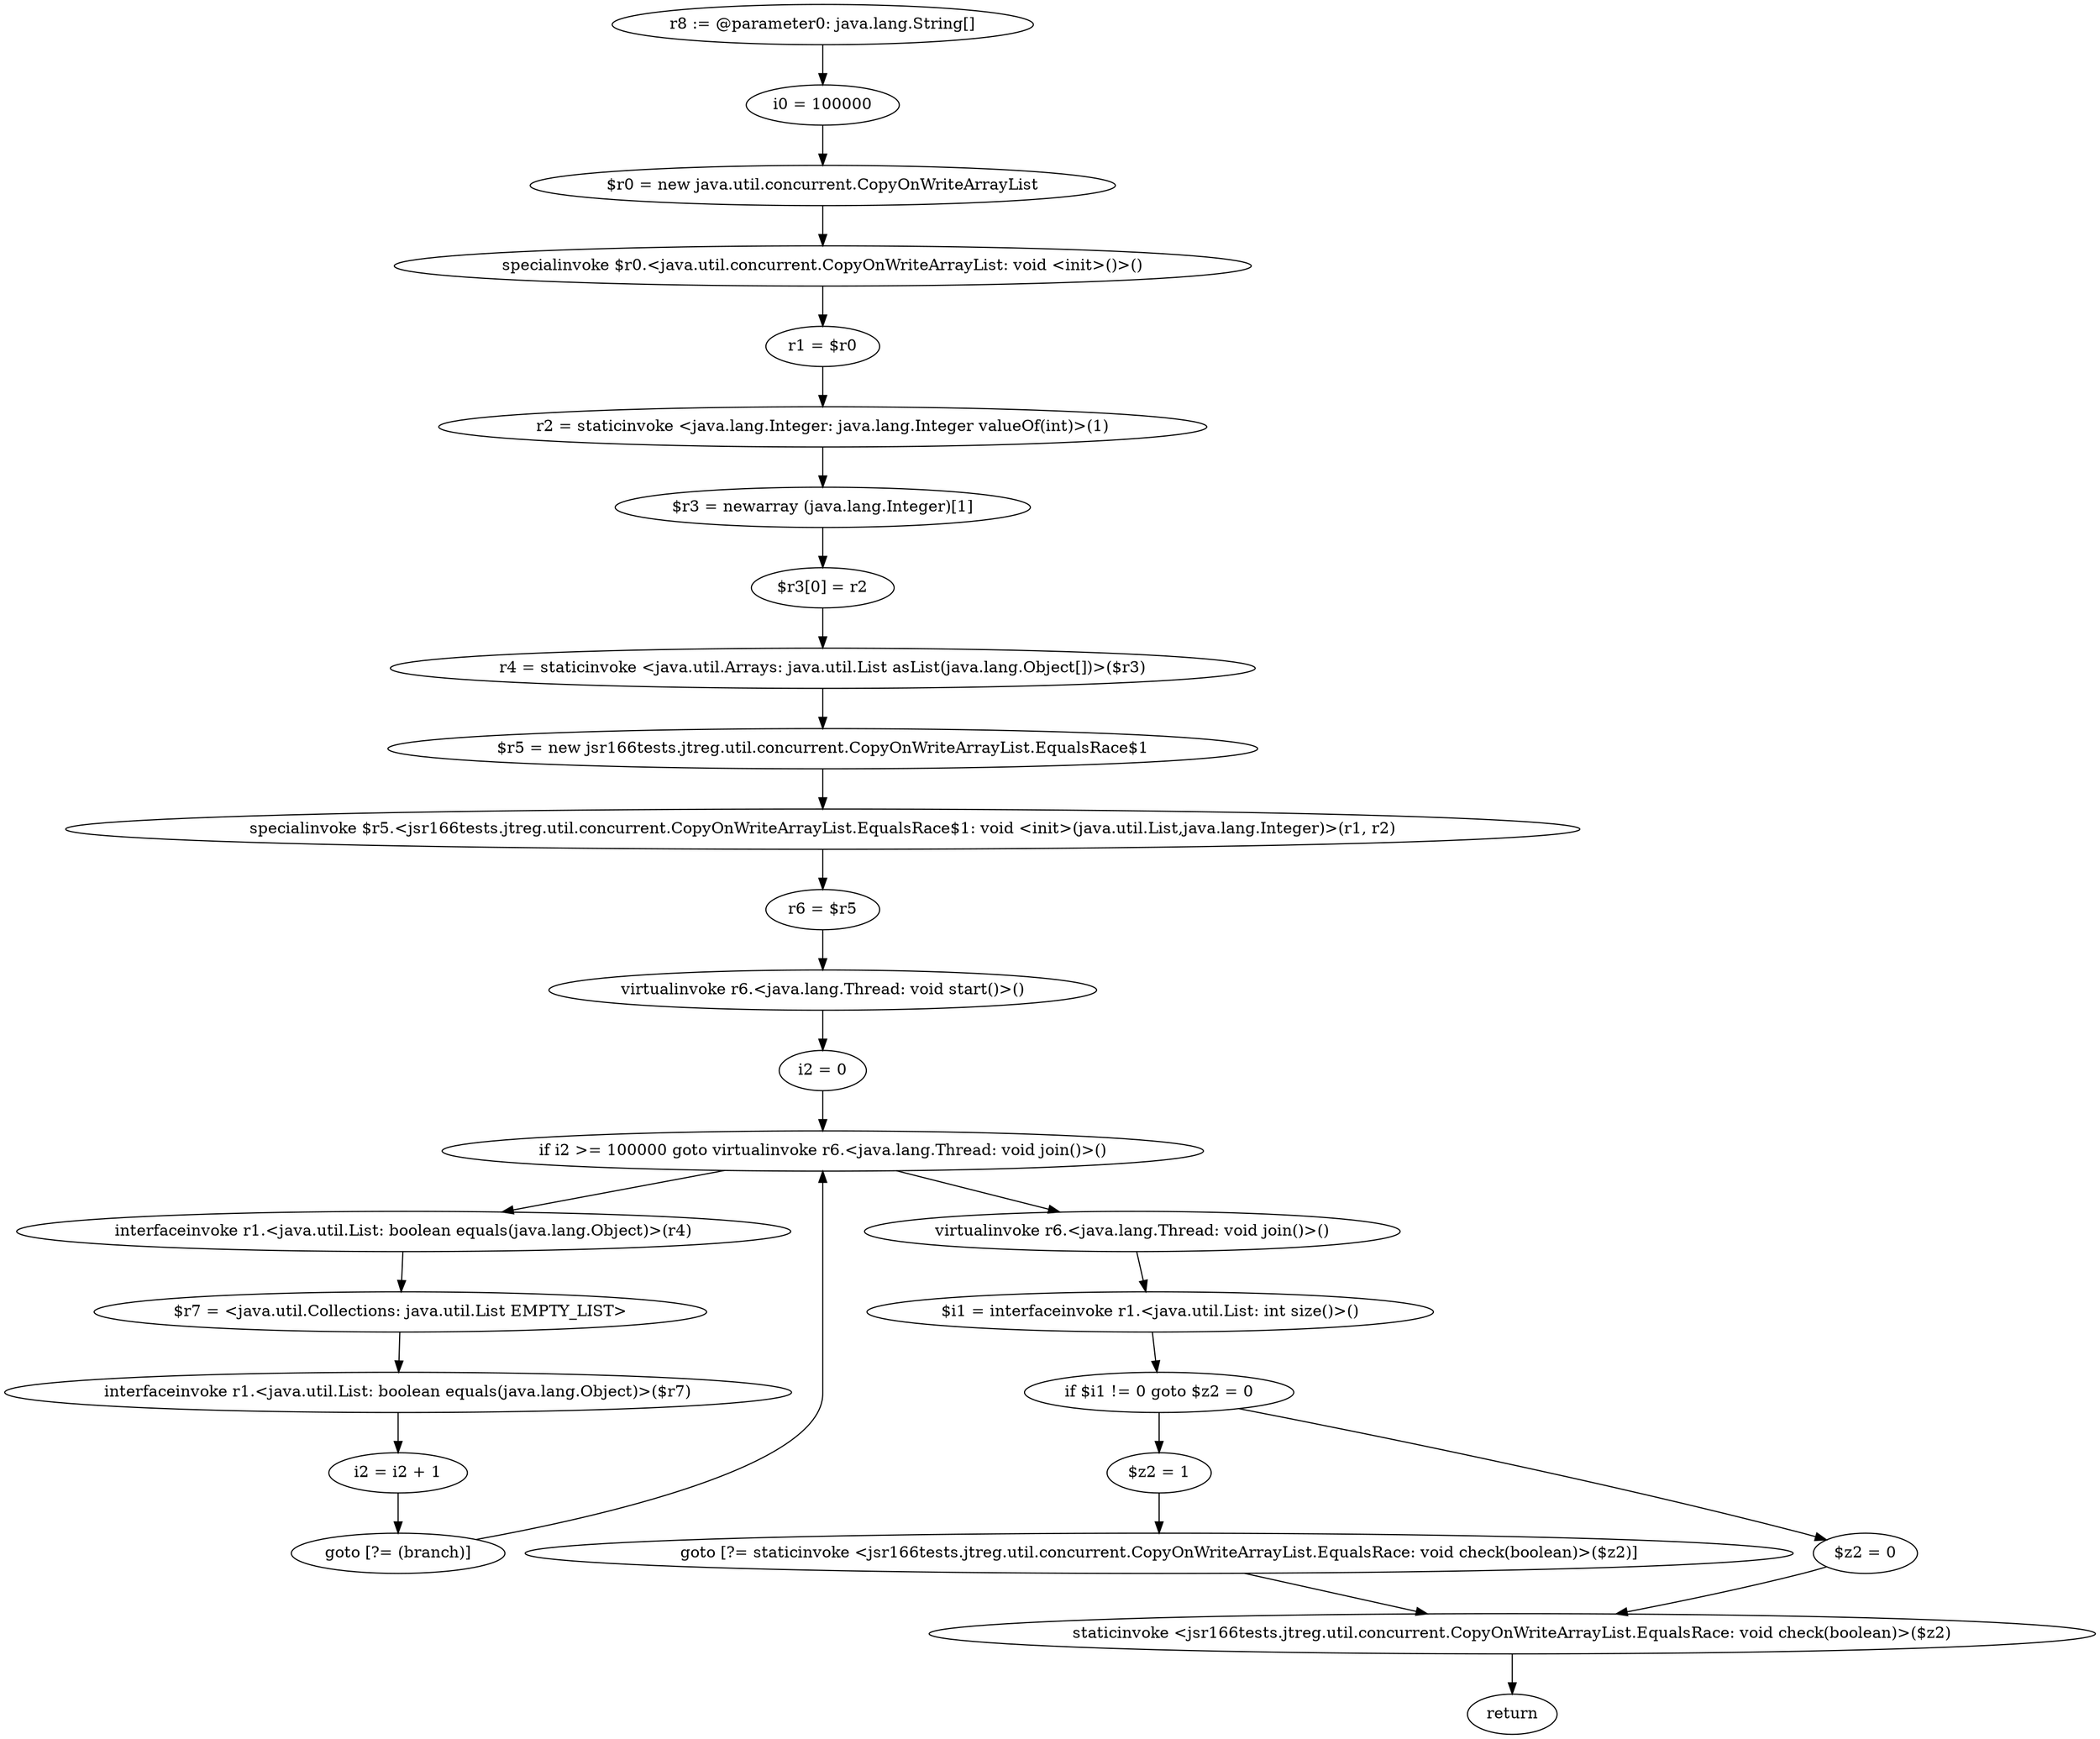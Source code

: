 digraph "unitGraph" {
    "r8 := @parameter0: java.lang.String[]"
    "i0 = 100000"
    "$r0 = new java.util.concurrent.CopyOnWriteArrayList"
    "specialinvoke $r0.<java.util.concurrent.CopyOnWriteArrayList: void <init>()>()"
    "r1 = $r0"
    "r2 = staticinvoke <java.lang.Integer: java.lang.Integer valueOf(int)>(1)"
    "$r3 = newarray (java.lang.Integer)[1]"
    "$r3[0] = r2"
    "r4 = staticinvoke <java.util.Arrays: java.util.List asList(java.lang.Object[])>($r3)"
    "$r5 = new jsr166tests.jtreg.util.concurrent.CopyOnWriteArrayList.EqualsRace$1"
    "specialinvoke $r5.<jsr166tests.jtreg.util.concurrent.CopyOnWriteArrayList.EqualsRace$1: void <init>(java.util.List,java.lang.Integer)>(r1, r2)"
    "r6 = $r5"
    "virtualinvoke r6.<java.lang.Thread: void start()>()"
    "i2 = 0"
    "if i2 >= 100000 goto virtualinvoke r6.<java.lang.Thread: void join()>()"
    "interfaceinvoke r1.<java.util.List: boolean equals(java.lang.Object)>(r4)"
    "$r7 = <java.util.Collections: java.util.List EMPTY_LIST>"
    "interfaceinvoke r1.<java.util.List: boolean equals(java.lang.Object)>($r7)"
    "i2 = i2 + 1"
    "goto [?= (branch)]"
    "virtualinvoke r6.<java.lang.Thread: void join()>()"
    "$i1 = interfaceinvoke r1.<java.util.List: int size()>()"
    "if $i1 != 0 goto $z2 = 0"
    "$z2 = 1"
    "goto [?= staticinvoke <jsr166tests.jtreg.util.concurrent.CopyOnWriteArrayList.EqualsRace: void check(boolean)>($z2)]"
    "$z2 = 0"
    "staticinvoke <jsr166tests.jtreg.util.concurrent.CopyOnWriteArrayList.EqualsRace: void check(boolean)>($z2)"
    "return"
    "r8 := @parameter0: java.lang.String[]"->"i0 = 100000";
    "i0 = 100000"->"$r0 = new java.util.concurrent.CopyOnWriteArrayList";
    "$r0 = new java.util.concurrent.CopyOnWriteArrayList"->"specialinvoke $r0.<java.util.concurrent.CopyOnWriteArrayList: void <init>()>()";
    "specialinvoke $r0.<java.util.concurrent.CopyOnWriteArrayList: void <init>()>()"->"r1 = $r0";
    "r1 = $r0"->"r2 = staticinvoke <java.lang.Integer: java.lang.Integer valueOf(int)>(1)";
    "r2 = staticinvoke <java.lang.Integer: java.lang.Integer valueOf(int)>(1)"->"$r3 = newarray (java.lang.Integer)[1]";
    "$r3 = newarray (java.lang.Integer)[1]"->"$r3[0] = r2";
    "$r3[0] = r2"->"r4 = staticinvoke <java.util.Arrays: java.util.List asList(java.lang.Object[])>($r3)";
    "r4 = staticinvoke <java.util.Arrays: java.util.List asList(java.lang.Object[])>($r3)"->"$r5 = new jsr166tests.jtreg.util.concurrent.CopyOnWriteArrayList.EqualsRace$1";
    "$r5 = new jsr166tests.jtreg.util.concurrent.CopyOnWriteArrayList.EqualsRace$1"->"specialinvoke $r5.<jsr166tests.jtreg.util.concurrent.CopyOnWriteArrayList.EqualsRace$1: void <init>(java.util.List,java.lang.Integer)>(r1, r2)";
    "specialinvoke $r5.<jsr166tests.jtreg.util.concurrent.CopyOnWriteArrayList.EqualsRace$1: void <init>(java.util.List,java.lang.Integer)>(r1, r2)"->"r6 = $r5";
    "r6 = $r5"->"virtualinvoke r6.<java.lang.Thread: void start()>()";
    "virtualinvoke r6.<java.lang.Thread: void start()>()"->"i2 = 0";
    "i2 = 0"->"if i2 >= 100000 goto virtualinvoke r6.<java.lang.Thread: void join()>()";
    "if i2 >= 100000 goto virtualinvoke r6.<java.lang.Thread: void join()>()"->"interfaceinvoke r1.<java.util.List: boolean equals(java.lang.Object)>(r4)";
    "if i2 >= 100000 goto virtualinvoke r6.<java.lang.Thread: void join()>()"->"virtualinvoke r6.<java.lang.Thread: void join()>()";
    "interfaceinvoke r1.<java.util.List: boolean equals(java.lang.Object)>(r4)"->"$r7 = <java.util.Collections: java.util.List EMPTY_LIST>";
    "$r7 = <java.util.Collections: java.util.List EMPTY_LIST>"->"interfaceinvoke r1.<java.util.List: boolean equals(java.lang.Object)>($r7)";
    "interfaceinvoke r1.<java.util.List: boolean equals(java.lang.Object)>($r7)"->"i2 = i2 + 1";
    "i2 = i2 + 1"->"goto [?= (branch)]";
    "goto [?= (branch)]"->"if i2 >= 100000 goto virtualinvoke r6.<java.lang.Thread: void join()>()";
    "virtualinvoke r6.<java.lang.Thread: void join()>()"->"$i1 = interfaceinvoke r1.<java.util.List: int size()>()";
    "$i1 = interfaceinvoke r1.<java.util.List: int size()>()"->"if $i1 != 0 goto $z2 = 0";
    "if $i1 != 0 goto $z2 = 0"->"$z2 = 1";
    "if $i1 != 0 goto $z2 = 0"->"$z2 = 0";
    "$z2 = 1"->"goto [?= staticinvoke <jsr166tests.jtreg.util.concurrent.CopyOnWriteArrayList.EqualsRace: void check(boolean)>($z2)]";
    "goto [?= staticinvoke <jsr166tests.jtreg.util.concurrent.CopyOnWriteArrayList.EqualsRace: void check(boolean)>($z2)]"->"staticinvoke <jsr166tests.jtreg.util.concurrent.CopyOnWriteArrayList.EqualsRace: void check(boolean)>($z2)";
    "$z2 = 0"->"staticinvoke <jsr166tests.jtreg.util.concurrent.CopyOnWriteArrayList.EqualsRace: void check(boolean)>($z2)";
    "staticinvoke <jsr166tests.jtreg.util.concurrent.CopyOnWriteArrayList.EqualsRace: void check(boolean)>($z2)"->"return";
}
